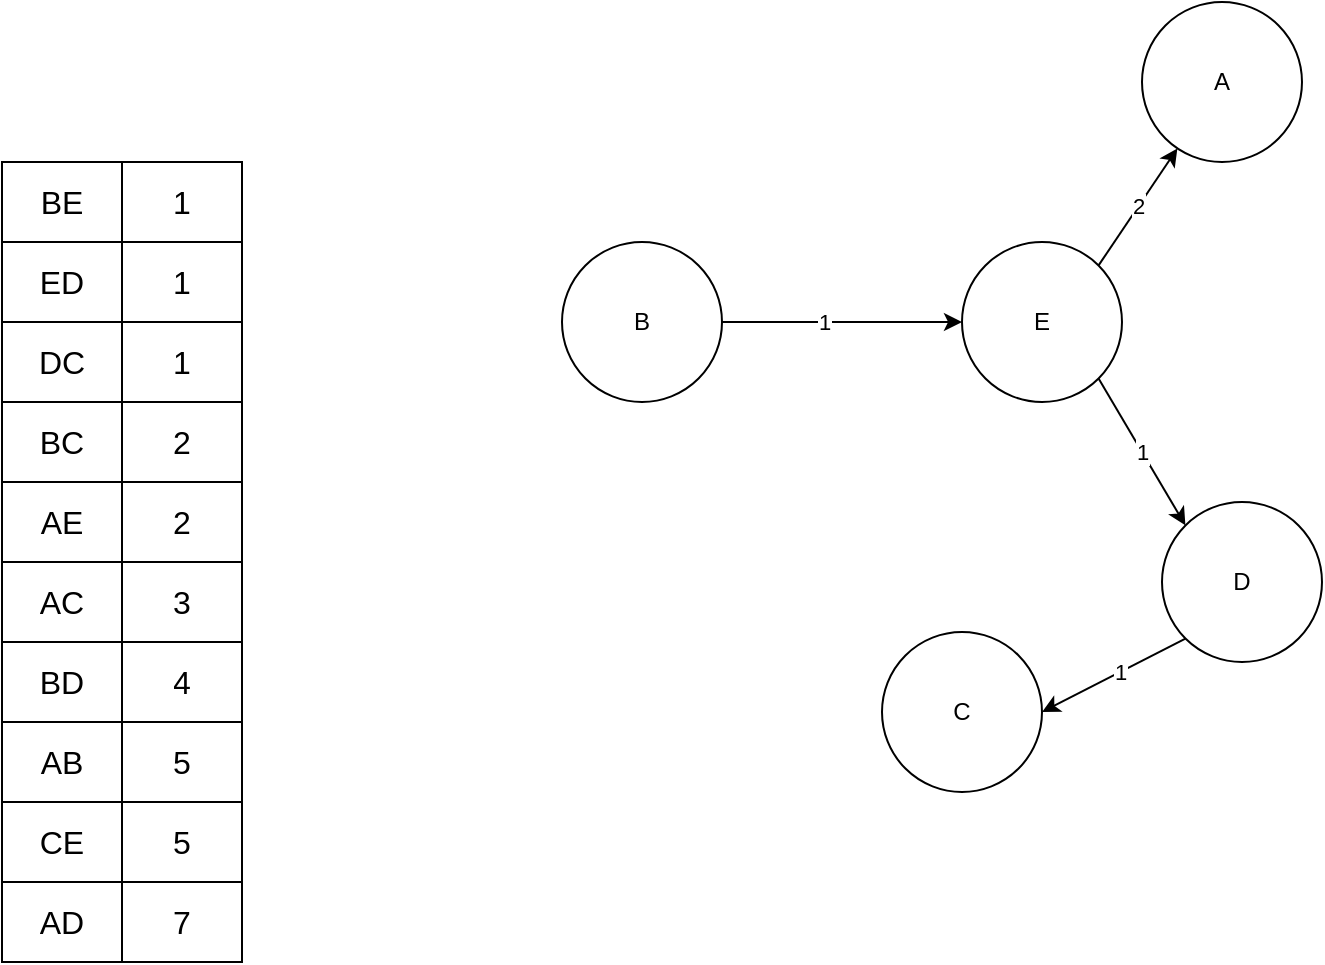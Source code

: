 <mxfile version="24.2.5" type="device">
  <diagram name="Page-1" id="hMBrzkH2xM0nv-S31okV">
    <mxGraphModel dx="1381" dy="859" grid="1" gridSize="10" guides="1" tooltips="1" connect="1" arrows="1" fold="1" page="1" pageScale="1" pageWidth="1100" pageHeight="850" math="0" shadow="0">
      <root>
        <mxCell id="0" />
        <mxCell id="1" parent="0" />
        <mxCell id="-1m12nuKC5FmsRvLxBv3-1" value="A" style="ellipse;whiteSpace=wrap;html=1;aspect=fixed;" vertex="1" parent="1">
          <mxGeometry x="650" y="70" width="80" height="80" as="geometry" />
        </mxCell>
        <mxCell id="-1m12nuKC5FmsRvLxBv3-43" style="rounded=0;orthogonalLoop=1;jettySize=auto;html=1;exitX=0;exitY=1;exitDx=0;exitDy=0;entryX=1;entryY=0.5;entryDx=0;entryDy=0;" edge="1" parent="1" source="-1m12nuKC5FmsRvLxBv3-2" target="-1m12nuKC5FmsRvLxBv3-5">
          <mxGeometry relative="1" as="geometry" />
        </mxCell>
        <mxCell id="-1m12nuKC5FmsRvLxBv3-45" value="1" style="edgeLabel;html=1;align=center;verticalAlign=middle;resizable=0;points=[];" vertex="1" connectable="0" parent="-1m12nuKC5FmsRvLxBv3-43">
          <mxGeometry x="-0.083" relative="1" as="geometry">
            <mxPoint as="offset" />
          </mxGeometry>
        </mxCell>
        <mxCell id="-1m12nuKC5FmsRvLxBv3-2" value="D" style="ellipse;whiteSpace=wrap;html=1;aspect=fixed;" vertex="1" parent="1">
          <mxGeometry x="660" y="320" width="80" height="80" as="geometry" />
        </mxCell>
        <mxCell id="-1m12nuKC5FmsRvLxBv3-40" style="edgeStyle=orthogonalEdgeStyle;rounded=0;orthogonalLoop=1;jettySize=auto;html=1;exitX=1;exitY=0.5;exitDx=0;exitDy=0;" edge="1" parent="1" source="-1m12nuKC5FmsRvLxBv3-3" target="-1m12nuKC5FmsRvLxBv3-4">
          <mxGeometry relative="1" as="geometry" />
        </mxCell>
        <mxCell id="-1m12nuKC5FmsRvLxBv3-41" value="1" style="edgeLabel;html=1;align=center;verticalAlign=middle;resizable=0;points=[];" vertex="1" connectable="0" parent="-1m12nuKC5FmsRvLxBv3-40">
          <mxGeometry x="-0.155" relative="1" as="geometry">
            <mxPoint as="offset" />
          </mxGeometry>
        </mxCell>
        <mxCell id="-1m12nuKC5FmsRvLxBv3-3" value="B" style="ellipse;whiteSpace=wrap;html=1;aspect=fixed;" vertex="1" parent="1">
          <mxGeometry x="360" y="190" width="80" height="80" as="geometry" />
        </mxCell>
        <mxCell id="-1m12nuKC5FmsRvLxBv3-42" value="1" style="rounded=0;orthogonalLoop=1;jettySize=auto;html=1;exitX=1;exitY=1;exitDx=0;exitDy=0;entryX=0;entryY=0;entryDx=0;entryDy=0;" edge="1" parent="1" source="-1m12nuKC5FmsRvLxBv3-4" target="-1m12nuKC5FmsRvLxBv3-2">
          <mxGeometry relative="1" as="geometry" />
        </mxCell>
        <mxCell id="-1m12nuKC5FmsRvLxBv3-44" value="2" style="rounded=0;orthogonalLoop=1;jettySize=auto;html=1;exitX=1;exitY=0;exitDx=0;exitDy=0;" edge="1" parent="1" source="-1m12nuKC5FmsRvLxBv3-4" target="-1m12nuKC5FmsRvLxBv3-1">
          <mxGeometry relative="1" as="geometry" />
        </mxCell>
        <mxCell id="-1m12nuKC5FmsRvLxBv3-4" value="E" style="ellipse;whiteSpace=wrap;html=1;aspect=fixed;" vertex="1" parent="1">
          <mxGeometry x="560" y="190" width="80" height="80" as="geometry" />
        </mxCell>
        <mxCell id="-1m12nuKC5FmsRvLxBv3-5" value="C" style="ellipse;whiteSpace=wrap;html=1;aspect=fixed;" vertex="1" parent="1">
          <mxGeometry x="520" y="385" width="80" height="80" as="geometry" />
        </mxCell>
        <mxCell id="-1m12nuKC5FmsRvLxBv3-6" value="" style="shape=table;startSize=0;container=1;collapsible=0;childLayout=tableLayout;fontSize=16;" vertex="1" parent="1">
          <mxGeometry x="80" y="150" width="120" height="400" as="geometry" />
        </mxCell>
        <mxCell id="-1m12nuKC5FmsRvLxBv3-7" value="" style="shape=tableRow;horizontal=0;startSize=0;swimlaneHead=0;swimlaneBody=0;strokeColor=inherit;top=0;left=0;bottom=0;right=0;collapsible=0;dropTarget=0;fillColor=none;points=[[0,0.5],[1,0.5]];portConstraint=eastwest;fontSize=16;" vertex="1" parent="-1m12nuKC5FmsRvLxBv3-6">
          <mxGeometry width="120" height="40" as="geometry" />
        </mxCell>
        <mxCell id="-1m12nuKC5FmsRvLxBv3-8" value="BE" style="shape=partialRectangle;html=1;whiteSpace=wrap;connectable=0;strokeColor=inherit;overflow=hidden;fillColor=none;top=0;left=0;bottom=0;right=0;pointerEvents=1;fontSize=16;" vertex="1" parent="-1m12nuKC5FmsRvLxBv3-7">
          <mxGeometry width="60" height="40" as="geometry">
            <mxRectangle width="60" height="40" as="alternateBounds" />
          </mxGeometry>
        </mxCell>
        <mxCell id="-1m12nuKC5FmsRvLxBv3-9" value="1" style="shape=partialRectangle;html=1;whiteSpace=wrap;connectable=0;strokeColor=inherit;overflow=hidden;fillColor=none;top=0;left=0;bottom=0;right=0;pointerEvents=1;fontSize=16;" vertex="1" parent="-1m12nuKC5FmsRvLxBv3-7">
          <mxGeometry x="60" width="60" height="40" as="geometry">
            <mxRectangle width="60" height="40" as="alternateBounds" />
          </mxGeometry>
        </mxCell>
        <mxCell id="-1m12nuKC5FmsRvLxBv3-11" value="" style="shape=tableRow;horizontal=0;startSize=0;swimlaneHead=0;swimlaneBody=0;strokeColor=inherit;top=0;left=0;bottom=0;right=0;collapsible=0;dropTarget=0;fillColor=none;points=[[0,0.5],[1,0.5]];portConstraint=eastwest;fontSize=16;" vertex="1" parent="-1m12nuKC5FmsRvLxBv3-6">
          <mxGeometry y="40" width="120" height="40" as="geometry" />
        </mxCell>
        <mxCell id="-1m12nuKC5FmsRvLxBv3-12" value="ED" style="shape=partialRectangle;html=1;whiteSpace=wrap;connectable=0;strokeColor=inherit;overflow=hidden;fillColor=none;top=0;left=0;bottom=0;right=0;pointerEvents=1;fontSize=16;" vertex="1" parent="-1m12nuKC5FmsRvLxBv3-11">
          <mxGeometry width="60" height="40" as="geometry">
            <mxRectangle width="60" height="40" as="alternateBounds" />
          </mxGeometry>
        </mxCell>
        <mxCell id="-1m12nuKC5FmsRvLxBv3-13" value="1" style="shape=partialRectangle;html=1;whiteSpace=wrap;connectable=0;strokeColor=inherit;overflow=hidden;fillColor=none;top=0;left=0;bottom=0;right=0;pointerEvents=1;fontSize=16;" vertex="1" parent="-1m12nuKC5FmsRvLxBv3-11">
          <mxGeometry x="60" width="60" height="40" as="geometry">
            <mxRectangle width="60" height="40" as="alternateBounds" />
          </mxGeometry>
        </mxCell>
        <mxCell id="-1m12nuKC5FmsRvLxBv3-15" value="" style="shape=tableRow;horizontal=0;startSize=0;swimlaneHead=0;swimlaneBody=0;strokeColor=inherit;top=0;left=0;bottom=0;right=0;collapsible=0;dropTarget=0;fillColor=none;points=[[0,0.5],[1,0.5]];portConstraint=eastwest;fontSize=16;" vertex="1" parent="-1m12nuKC5FmsRvLxBv3-6">
          <mxGeometry y="80" width="120" height="40" as="geometry" />
        </mxCell>
        <mxCell id="-1m12nuKC5FmsRvLxBv3-16" value="DC" style="shape=partialRectangle;html=1;whiteSpace=wrap;connectable=0;strokeColor=inherit;overflow=hidden;fillColor=none;top=0;left=0;bottom=0;right=0;pointerEvents=1;fontSize=16;" vertex="1" parent="-1m12nuKC5FmsRvLxBv3-15">
          <mxGeometry width="60" height="40" as="geometry">
            <mxRectangle width="60" height="40" as="alternateBounds" />
          </mxGeometry>
        </mxCell>
        <mxCell id="-1m12nuKC5FmsRvLxBv3-17" value="1" style="shape=partialRectangle;html=1;whiteSpace=wrap;connectable=0;strokeColor=inherit;overflow=hidden;fillColor=none;top=0;left=0;bottom=0;right=0;pointerEvents=1;fontSize=16;" vertex="1" parent="-1m12nuKC5FmsRvLxBv3-15">
          <mxGeometry x="60" width="60" height="40" as="geometry">
            <mxRectangle width="60" height="40" as="alternateBounds" />
          </mxGeometry>
        </mxCell>
        <mxCell id="-1m12nuKC5FmsRvLxBv3-31" style="shape=tableRow;horizontal=0;startSize=0;swimlaneHead=0;swimlaneBody=0;strokeColor=inherit;top=0;left=0;bottom=0;right=0;collapsible=0;dropTarget=0;fillColor=none;points=[[0,0.5],[1,0.5]];portConstraint=eastwest;fontSize=16;" vertex="1" parent="-1m12nuKC5FmsRvLxBv3-6">
          <mxGeometry y="120" width="120" height="40" as="geometry" />
        </mxCell>
        <mxCell id="-1m12nuKC5FmsRvLxBv3-32" value="BC" style="shape=partialRectangle;html=1;whiteSpace=wrap;connectable=0;strokeColor=inherit;overflow=hidden;fillColor=none;top=0;left=0;bottom=0;right=0;pointerEvents=1;fontSize=16;" vertex="1" parent="-1m12nuKC5FmsRvLxBv3-31">
          <mxGeometry width="60" height="40" as="geometry">
            <mxRectangle width="60" height="40" as="alternateBounds" />
          </mxGeometry>
        </mxCell>
        <mxCell id="-1m12nuKC5FmsRvLxBv3-33" value="2" style="shape=partialRectangle;html=1;whiteSpace=wrap;connectable=0;strokeColor=inherit;overflow=hidden;fillColor=none;top=0;left=0;bottom=0;right=0;pointerEvents=1;fontSize=16;" vertex="1" parent="-1m12nuKC5FmsRvLxBv3-31">
          <mxGeometry x="60" width="60" height="40" as="geometry">
            <mxRectangle width="60" height="40" as="alternateBounds" />
          </mxGeometry>
        </mxCell>
        <mxCell id="-1m12nuKC5FmsRvLxBv3-28" style="shape=tableRow;horizontal=0;startSize=0;swimlaneHead=0;swimlaneBody=0;strokeColor=inherit;top=0;left=0;bottom=0;right=0;collapsible=0;dropTarget=0;fillColor=none;points=[[0,0.5],[1,0.5]];portConstraint=eastwest;fontSize=16;" vertex="1" parent="-1m12nuKC5FmsRvLxBv3-6">
          <mxGeometry y="160" width="120" height="40" as="geometry" />
        </mxCell>
        <mxCell id="-1m12nuKC5FmsRvLxBv3-29" value="AE" style="shape=partialRectangle;html=1;whiteSpace=wrap;connectable=0;strokeColor=inherit;overflow=hidden;fillColor=none;top=0;left=0;bottom=0;right=0;pointerEvents=1;fontSize=16;" vertex="1" parent="-1m12nuKC5FmsRvLxBv3-28">
          <mxGeometry width="60" height="40" as="geometry">
            <mxRectangle width="60" height="40" as="alternateBounds" />
          </mxGeometry>
        </mxCell>
        <mxCell id="-1m12nuKC5FmsRvLxBv3-30" value="2" style="shape=partialRectangle;html=1;whiteSpace=wrap;connectable=0;strokeColor=inherit;overflow=hidden;fillColor=none;top=0;left=0;bottom=0;right=0;pointerEvents=1;fontSize=16;" vertex="1" parent="-1m12nuKC5FmsRvLxBv3-28">
          <mxGeometry x="60" width="60" height="40" as="geometry">
            <mxRectangle width="60" height="40" as="alternateBounds" />
          </mxGeometry>
        </mxCell>
        <mxCell id="-1m12nuKC5FmsRvLxBv3-25" style="shape=tableRow;horizontal=0;startSize=0;swimlaneHead=0;swimlaneBody=0;strokeColor=inherit;top=0;left=0;bottom=0;right=0;collapsible=0;dropTarget=0;fillColor=none;points=[[0,0.5],[1,0.5]];portConstraint=eastwest;fontSize=16;" vertex="1" parent="-1m12nuKC5FmsRvLxBv3-6">
          <mxGeometry y="200" width="120" height="40" as="geometry" />
        </mxCell>
        <mxCell id="-1m12nuKC5FmsRvLxBv3-26" value="AC" style="shape=partialRectangle;html=1;whiteSpace=wrap;connectable=0;strokeColor=inherit;overflow=hidden;fillColor=none;top=0;left=0;bottom=0;right=0;pointerEvents=1;fontSize=16;" vertex="1" parent="-1m12nuKC5FmsRvLxBv3-25">
          <mxGeometry width="60" height="40" as="geometry">
            <mxRectangle width="60" height="40" as="alternateBounds" />
          </mxGeometry>
        </mxCell>
        <mxCell id="-1m12nuKC5FmsRvLxBv3-27" value="3" style="shape=partialRectangle;html=1;whiteSpace=wrap;connectable=0;strokeColor=inherit;overflow=hidden;fillColor=none;top=0;left=0;bottom=0;right=0;pointerEvents=1;fontSize=16;" vertex="1" parent="-1m12nuKC5FmsRvLxBv3-25">
          <mxGeometry x="60" width="60" height="40" as="geometry">
            <mxRectangle width="60" height="40" as="alternateBounds" />
          </mxGeometry>
        </mxCell>
        <mxCell id="-1m12nuKC5FmsRvLxBv3-22" style="shape=tableRow;horizontal=0;startSize=0;swimlaneHead=0;swimlaneBody=0;strokeColor=inherit;top=0;left=0;bottom=0;right=0;collapsible=0;dropTarget=0;fillColor=none;points=[[0,0.5],[1,0.5]];portConstraint=eastwest;fontSize=16;" vertex="1" parent="-1m12nuKC5FmsRvLxBv3-6">
          <mxGeometry y="240" width="120" height="40" as="geometry" />
        </mxCell>
        <mxCell id="-1m12nuKC5FmsRvLxBv3-23" value="BD" style="shape=partialRectangle;html=1;whiteSpace=wrap;connectable=0;strokeColor=inherit;overflow=hidden;fillColor=none;top=0;left=0;bottom=0;right=0;pointerEvents=1;fontSize=16;" vertex="1" parent="-1m12nuKC5FmsRvLxBv3-22">
          <mxGeometry width="60" height="40" as="geometry">
            <mxRectangle width="60" height="40" as="alternateBounds" />
          </mxGeometry>
        </mxCell>
        <mxCell id="-1m12nuKC5FmsRvLxBv3-24" value="4" style="shape=partialRectangle;html=1;whiteSpace=wrap;connectable=0;strokeColor=inherit;overflow=hidden;fillColor=none;top=0;left=0;bottom=0;right=0;pointerEvents=1;fontSize=16;" vertex="1" parent="-1m12nuKC5FmsRvLxBv3-22">
          <mxGeometry x="60" width="60" height="40" as="geometry">
            <mxRectangle width="60" height="40" as="alternateBounds" />
          </mxGeometry>
        </mxCell>
        <mxCell id="-1m12nuKC5FmsRvLxBv3-19" style="shape=tableRow;horizontal=0;startSize=0;swimlaneHead=0;swimlaneBody=0;strokeColor=inherit;top=0;left=0;bottom=0;right=0;collapsible=0;dropTarget=0;fillColor=none;points=[[0,0.5],[1,0.5]];portConstraint=eastwest;fontSize=16;" vertex="1" parent="-1m12nuKC5FmsRvLxBv3-6">
          <mxGeometry y="280" width="120" height="40" as="geometry" />
        </mxCell>
        <mxCell id="-1m12nuKC5FmsRvLxBv3-20" value="AB" style="shape=partialRectangle;html=1;whiteSpace=wrap;connectable=0;strokeColor=inherit;overflow=hidden;fillColor=none;top=0;left=0;bottom=0;right=0;pointerEvents=1;fontSize=16;" vertex="1" parent="-1m12nuKC5FmsRvLxBv3-19">
          <mxGeometry width="60" height="40" as="geometry">
            <mxRectangle width="60" height="40" as="alternateBounds" />
          </mxGeometry>
        </mxCell>
        <mxCell id="-1m12nuKC5FmsRvLxBv3-21" value="5" style="shape=partialRectangle;html=1;whiteSpace=wrap;connectable=0;strokeColor=inherit;overflow=hidden;fillColor=none;top=0;left=0;bottom=0;right=0;pointerEvents=1;fontSize=16;" vertex="1" parent="-1m12nuKC5FmsRvLxBv3-19">
          <mxGeometry x="60" width="60" height="40" as="geometry">
            <mxRectangle width="60" height="40" as="alternateBounds" />
          </mxGeometry>
        </mxCell>
        <mxCell id="-1m12nuKC5FmsRvLxBv3-37" style="shape=tableRow;horizontal=0;startSize=0;swimlaneHead=0;swimlaneBody=0;strokeColor=inherit;top=0;left=0;bottom=0;right=0;collapsible=0;dropTarget=0;fillColor=none;points=[[0,0.5],[1,0.5]];portConstraint=eastwest;fontSize=16;" vertex="1" parent="-1m12nuKC5FmsRvLxBv3-6">
          <mxGeometry y="320" width="120" height="40" as="geometry" />
        </mxCell>
        <mxCell id="-1m12nuKC5FmsRvLxBv3-38" value="CE" style="shape=partialRectangle;html=1;whiteSpace=wrap;connectable=0;strokeColor=inherit;overflow=hidden;fillColor=none;top=0;left=0;bottom=0;right=0;pointerEvents=1;fontSize=16;" vertex="1" parent="-1m12nuKC5FmsRvLxBv3-37">
          <mxGeometry width="60" height="40" as="geometry">
            <mxRectangle width="60" height="40" as="alternateBounds" />
          </mxGeometry>
        </mxCell>
        <mxCell id="-1m12nuKC5FmsRvLxBv3-39" value="5" style="shape=partialRectangle;html=1;whiteSpace=wrap;connectable=0;strokeColor=inherit;overflow=hidden;fillColor=none;top=0;left=0;bottom=0;right=0;pointerEvents=1;fontSize=16;" vertex="1" parent="-1m12nuKC5FmsRvLxBv3-37">
          <mxGeometry x="60" width="60" height="40" as="geometry">
            <mxRectangle width="60" height="40" as="alternateBounds" />
          </mxGeometry>
        </mxCell>
        <mxCell id="-1m12nuKC5FmsRvLxBv3-34" style="shape=tableRow;horizontal=0;startSize=0;swimlaneHead=0;swimlaneBody=0;strokeColor=inherit;top=0;left=0;bottom=0;right=0;collapsible=0;dropTarget=0;fillColor=none;points=[[0,0.5],[1,0.5]];portConstraint=eastwest;fontSize=16;" vertex="1" parent="-1m12nuKC5FmsRvLxBv3-6">
          <mxGeometry y="360" width="120" height="40" as="geometry" />
        </mxCell>
        <mxCell id="-1m12nuKC5FmsRvLxBv3-35" value="AD" style="shape=partialRectangle;html=1;whiteSpace=wrap;connectable=0;strokeColor=inherit;overflow=hidden;fillColor=none;top=0;left=0;bottom=0;right=0;pointerEvents=1;fontSize=16;" vertex="1" parent="-1m12nuKC5FmsRvLxBv3-34">
          <mxGeometry width="60" height="40" as="geometry">
            <mxRectangle width="60" height="40" as="alternateBounds" />
          </mxGeometry>
        </mxCell>
        <mxCell id="-1m12nuKC5FmsRvLxBv3-36" value="7" style="shape=partialRectangle;html=1;whiteSpace=wrap;connectable=0;strokeColor=inherit;overflow=hidden;fillColor=none;top=0;left=0;bottom=0;right=0;pointerEvents=1;fontSize=16;" vertex="1" parent="-1m12nuKC5FmsRvLxBv3-34">
          <mxGeometry x="60" width="60" height="40" as="geometry">
            <mxRectangle width="60" height="40" as="alternateBounds" />
          </mxGeometry>
        </mxCell>
      </root>
    </mxGraphModel>
  </diagram>
</mxfile>
